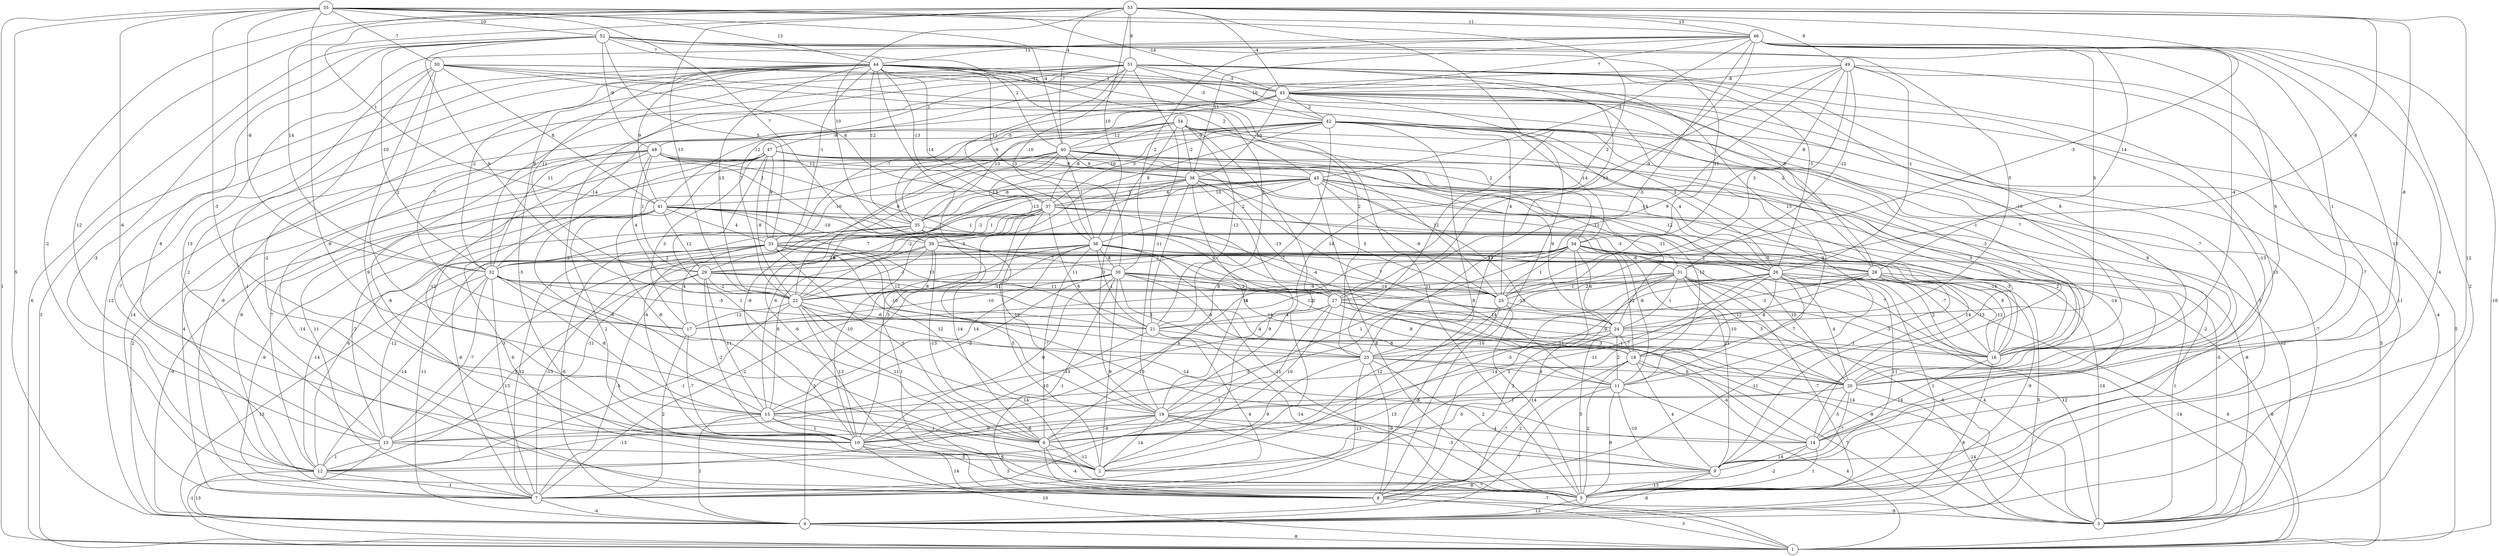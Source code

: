 graph { 
	 fontname="Helvetica,Arial,sans-serif" 
	 node [shape = circle]; 
	 55 -- 1 [label = "1"];
	 55 -- 2 [label = "-9"];
	 55 -- 4 [label = "5"];
	 55 -- 10 [label = "-6"];
	 55 -- 15 [label = "-3"];
	 55 -- 27 [label = "2"];
	 55 -- 32 [label = "-8"];
	 55 -- 39 [label = "7"];
	 55 -- 40 [label = "-4"];
	 55 -- 43 [label = "-14"];
	 55 -- 44 [label = "13"];
	 55 -- 46 [label = "11"];
	 55 -- 50 [label = "-7"];
	 55 -- 52 [label = "10"];
	 54 -- 2 [label = "2"];
	 54 -- 3 [label = "-7"];
	 54 -- 7 [label = "14"];
	 54 -- 19 [label = "3"];
	 54 -- 20 [label = "3"];
	 54 -- 21 [label = "-12"];
	 54 -- 34 [label = "2"];
	 54 -- 35 [label = "13"];
	 54 -- 37 [label = "-8"];
	 54 -- 38 [label = "-2"];
	 54 -- 40 [label = "-12"];
	 54 -- 47 [label = "-9"];
	 53 -- 5 [label = "12"];
	 53 -- 12 [label = "-2"];
	 53 -- 13 [label = "12"];
	 53 -- 20 [label = "-8"];
	 53 -- 22 [label = "13"];
	 53 -- 23 [label = "7"];
	 53 -- 25 [label = "-3"];
	 53 -- 31 [label = "-8"];
	 53 -- 32 [label = "14"];
	 53 -- 36 [label = "10"];
	 53 -- 39 [label = "10"];
	 53 -- 40 [label = "-7"];
	 53 -- 41 [label = "1"];
	 53 -- 43 [label = "-4"];
	 53 -- 46 [label = "13"];
	 53 -- 49 [label = "8"];
	 53 -- 51 [label = "8"];
	 52 -- 1 [label = "6"];
	 52 -- 12 [label = "-3"];
	 52 -- 13 [label = "8"];
	 52 -- 20 [label = "6"];
	 52 -- 22 [label = "9"];
	 52 -- 24 [label = "5"];
	 52 -- 25 [label = "11"];
	 52 -- 32 [label = "-10"];
	 52 -- 33 [label = "5"];
	 52 -- 40 [label = "2"];
	 52 -- 44 [label = "7"];
	 52 -- 48 [label = "-9"];
	 52 -- 51 [label = "4"];
	 51 -- 6 [label = "-2"];
	 51 -- 9 [label = "13"];
	 51 -- 12 [label = "2"];
	 51 -- 14 [label = "-13"];
	 51 -- 16 [label = "8"];
	 51 -- 17 [label = "7"];
	 51 -- 18 [label = "13"];
	 51 -- 19 [label = "-11"];
	 51 -- 22 [label = "7"];
	 51 -- 26 [label = "-5"];
	 51 -- 27 [label = "-13"];
	 51 -- 32 [label = "8"];
	 51 -- 36 [label = "-10"];
	 51 -- 37 [label = "11"];
	 51 -- 42 [label = "10"];
	 51 -- 43 [label = "-3"];
	 51 -- 48 [label = "1"];
	 50 -- 2 [label = "9"];
	 50 -- 8 [label = "-7"];
	 50 -- 9 [label = "7"];
	 50 -- 10 [label = "-2"];
	 50 -- 17 [label = "2"];
	 50 -- 20 [label = "7"];
	 50 -- 37 [label = "6"];
	 50 -- 41 [label = "8"];
	 50 -- 43 [label = "-11"];
	 50 -- 45 [label = "2"];
	 49 -- 4 [label = "11"];
	 49 -- 9 [label = "-7"];
	 49 -- 19 [label = "14"];
	 49 -- 23 [label = "9"];
	 49 -- 25 [label = "3"];
	 49 -- 26 [label = "-1"];
	 49 -- 31 [label = "-12"];
	 49 -- 34 [label = "-8"];
	 49 -- 35 [label = "-5"];
	 49 -- 43 [label = "-8"];
	 48 -- 3 [label = "12"];
	 48 -- 4 [label = "2"];
	 48 -- 8 [label = "-14"];
	 48 -- 10 [label = "-8"];
	 48 -- 11 [label = "7"];
	 48 -- 15 [label = "-12"];
	 48 -- 22 [label = "4"];
	 48 -- 27 [label = "1"];
	 48 -- 29 [label = "1"];
	 48 -- 35 [label = "1"];
	 48 -- 38 [label = "12"];
	 47 -- 2 [label = "-8"];
	 47 -- 6 [label = "1"];
	 47 -- 7 [label = "4"];
	 47 -- 12 [label = "-8"];
	 47 -- 15 [label = "7"];
	 47 -- 17 [label = "3"];
	 47 -- 22 [label = "-8"];
	 47 -- 24 [label = "9"];
	 47 -- 25 [label = "12"];
	 47 -- 26 [label = "-14"];
	 47 -- 33 [label = "9"];
	 47 -- 45 [label = "9"];
	 46 -- 1 [label = "-10"];
	 46 -- 3 [label = "2"];
	 46 -- 5 [label = "4"];
	 46 -- 13 [label = "13"];
	 46 -- 14 [label = "13"];
	 46 -- 16 [label = "-4"];
	 46 -- 20 [label = "1"];
	 46 -- 23 [label = "-3"];
	 46 -- 24 [label = "5"];
	 46 -- 27 [label = "-9"];
	 46 -- 28 [label = "14"];
	 46 -- 30 [label = "-2"];
	 46 -- 38 [label = "11"];
	 46 -- 43 [label = "7"];
	 46 -- 44 [label = "13"];
	 46 -- 45 [label = "-5"];
	 45 -- 3 [label = "-8"];
	 45 -- 5 [label = "8"];
	 45 -- 10 [label = "-4"];
	 45 -- 14 [label = "14"];
	 45 -- 18 [label = "-12"];
	 45 -- 24 [label = "2"];
	 45 -- 25 [label = "-9"];
	 45 -- 26 [label = "-12"];
	 45 -- 33 [label = "-13"];
	 45 -- 35 [label = "6"];
	 45 -- 36 [label = "2"];
	 45 -- 37 [label = "10"];
	 45 -- 41 [label = "-13"];
	 44 -- 1 [label = "3"];
	 44 -- 2 [label = "-3"];
	 44 -- 4 [label = "-12"];
	 44 -- 5 [label = "11"];
	 44 -- 8 [label = "-1"];
	 44 -- 16 [label = "-10"];
	 44 -- 19 [label = "-5"];
	 44 -- 21 [label = "2"];
	 44 -- 22 [label = "13"];
	 44 -- 23 [label = "2"];
	 44 -- 28 [label = "-6"];
	 44 -- 29 [label = "-11"];
	 44 -- 30 [label = "-3"];
	 44 -- 32 [label = "-2"];
	 44 -- 33 [label = "-1"];
	 44 -- 35 [label = "12"];
	 44 -- 36 [label = "-14"];
	 44 -- 37 [label = "-13"];
	 44 -- 41 [label = "9"];
	 44 -- 42 [label = "-3"];
	 44 -- 43 [label = "1"];
	 43 -- 1 [label = "5"];
	 43 -- 3 [label = "-4"];
	 43 -- 5 [label = "-5"];
	 43 -- 7 [label = "-8"];
	 43 -- 8 [label = "-13"];
	 43 -- 16 [label = "-1"];
	 43 -- 20 [label = "-7"];
	 43 -- 28 [label = "-2"];
	 43 -- 32 [label = "11"];
	 43 -- 33 [label = "-7"];
	 43 -- 35 [label = "-9"];
	 43 -- 38 [label = "10"];
	 43 -- 41 [label = "-12"];
	 43 -- 42 [label = "2"];
	 42 -- 1 [label = "5"];
	 42 -- 2 [label = "8"];
	 42 -- 6 [label = "8"];
	 42 -- 11 [label = "-9"];
	 42 -- 16 [label = "-3"];
	 42 -- 20 [label = "9"];
	 42 -- 22 [label = "6"];
	 42 -- 25 [label = "4"];
	 42 -- 26 [label = "3"];
	 42 -- 32 [label = "-14"];
	 42 -- 34 [label = "-14"];
	 42 -- 35 [label = "10"];
	 42 -- 37 [label = "3"];
	 42 -- 39 [label = "8"];
	 42 -- 40 [label = "-9"];
	 41 -- 4 [label = "-9"];
	 41 -- 7 [label = "-9"];
	 41 -- 8 [label = "6"];
	 41 -- 10 [label = "2"];
	 41 -- 13 [label = "-7"];
	 41 -- 16 [label = "-3"];
	 41 -- 21 [label = "13"];
	 41 -- 25 [label = "-7"];
	 41 -- 27 [label = "9"];
	 41 -- 29 [label = "12"];
	 41 -- 33 [label = "4"];
	 41 -- 39 [label = "-10"];
	 40 -- 5 [label = "-2"];
	 40 -- 7 [label = "11"];
	 40 -- 8 [label = "-6"];
	 40 -- 9 [label = "-13"];
	 40 -- 10 [label = "-9"];
	 40 -- 12 [label = "7"];
	 40 -- 14 [label = "-14"];
	 40 -- 22 [label = "-2"];
	 40 -- 24 [label = "-11"];
	 40 -- 26 [label = "4"];
	 40 -- 29 [label = "-10"];
	 40 -- 36 [label = "1"];
	 40 -- 38 [label = "9"];
	 39 -- 6 [label = "-13"];
	 39 -- 7 [label = "-13"];
	 39 -- 8 [label = "1"];
	 39 -- 14 [label = "-1"];
	 39 -- 15 [label = "6"];
	 39 -- 16 [label = "-7"];
	 39 -- 22 [label = "-1"];
	 39 -- 28 [label = "-8"];
	 39 -- 30 [label = "7"];
	 38 -- 2 [label = "9"];
	 38 -- 3 [label = "-5"];
	 38 -- 10 [label = "3"];
	 38 -- 15 [label = "6"];
	 38 -- 19 [label = "-4"];
	 38 -- 21 [label = "7"];
	 38 -- 25 [label = "5"];
	 38 -- 27 [label = "-13"];
	 38 -- 31 [label = "-12"];
	 38 -- 35 [label = "-8"];
	 38 -- 37 [label = "5"];
	 37 -- 2 [label = "5"];
	 37 -- 4 [label = "-11"];
	 37 -- 6 [label = "-14"];
	 37 -- 10 [label = "-10"];
	 37 -- 16 [label = "2"];
	 37 -- 23 [label = "6"];
	 37 -- 24 [label = "-4"];
	 37 -- 29 [label = "-2"];
	 37 -- 31 [label = "-3"];
	 37 -- 32 [label = "7"];
	 37 -- 33 [label = "1"];
	 36 -- 3 [label = "-14"];
	 36 -- 4 [label = "3"];
	 36 -- 5 [label = "-11"];
	 36 -- 6 [label = "-7"];
	 36 -- 7 [label = "-2"];
	 36 -- 11 [label = "14"];
	 36 -- 13 [label = "-3"];
	 36 -- 15 [label = "14"];
	 36 -- 20 [label = "10"];
	 36 -- 21 [label = "-1"];
	 36 -- 30 [label = "8"];
	 36 -- 32 [label = "13"];
	 35 -- 4 [label = "-6"];
	 35 -- 7 [label = "-6"];
	 35 -- 9 [label = "11"];
	 35 -- 11 [label = "-8"];
	 35 -- 12 [label = "6"];
	 35 -- 16 [label = "-14"];
	 35 -- 19 [label = "-12"];
	 35 -- 22 [label = "-9"];
	 34 -- 3 [label = "1"];
	 34 -- 8 [label = "-14"];
	 34 -- 10 [label = "4"];
	 34 -- 13 [label = "-11"];
	 34 -- 16 [label = "9"];
	 34 -- 18 [label = "12"];
	 34 -- 19 [label = "1"];
	 34 -- 22 [label = "11"];
	 34 -- 24 [label = "6"];
	 34 -- 25 [label = "1"];
	 34 -- 26 [label = "-2"];
	 34 -- 28 [label = "-5"];
	 34 -- 29 [label = "2"];
	 33 -- 6 [label = "5"];
	 33 -- 7 [label = "12"];
	 33 -- 12 [label = "-14"];
	 33 -- 13 [label = "-12"];
	 33 -- 16 [label = "7"];
	 33 -- 17 [label = "4"];
	 33 -- 19 [label = "12"];
	 33 -- 21 [label = "12"];
	 33 -- 23 [label = "-10"];
	 33 -- 28 [label = "13"];
	 33 -- 32 [label = "2"];
	 32 -- 1 [label = "13"];
	 32 -- 7 [label = "13"];
	 32 -- 9 [label = "13"];
	 32 -- 12 [label = "-14"];
	 32 -- 13 [label = "-7"];
	 32 -- 15 [label = "-8"];
	 32 -- 20 [label = "-4"];
	 32 -- 21 [label = "-5"];
	 32 -- 23 [label = "-6"];
	 31 -- 1 [label = "-14"];
	 31 -- 4 [label = "-6"];
	 31 -- 5 [label = "-7"];
	 31 -- 6 [label = "-5"];
	 31 -- 8 [label = "2"];
	 31 -- 11 [label = "-10"];
	 31 -- 12 [label = "-5"];
	 31 -- 17 [label = "11"];
	 31 -- 20 [label = "3"];
	 31 -- 24 [label = "1"];
	 31 -- 25 [label = "-1"];
	 30 -- 2 [label = "9"];
	 30 -- 3 [label = "4"];
	 30 -- 8 [label = "-1"];
	 30 -- 10 [label = "-9"];
	 30 -- 15 [label = "-2"];
	 30 -- 17 [label = "-10"];
	 30 -- 18 [label = "-8"];
	 30 -- 20 [label = "-8"];
	 30 -- 22 [label = "-11"];
	 30 -- 23 [label = "3"];
	 30 -- 25 [label = "-14"];
	 30 -- 27 [label = "2"];
	 29 -- 3 [label = "14"];
	 29 -- 7 [label = "-5"];
	 29 -- 10 [label = "-2"];
	 29 -- 12 [label = "8"];
	 29 -- 15 [label = "11"];
	 29 -- 22 [label = "-2"];
	 29 -- 25 [label = "-11"];
	 29 -- 27 [label = "8"];
	 28 -- 1 [label = "8"];
	 28 -- 4 [label = "5"];
	 28 -- 5 [label = "-9"];
	 28 -- 7 [label = "-11"];
	 28 -- 16 [label = "-12"];
	 28 -- 21 [label = "-3"];
	 28 -- 23 [label = "-12"];
	 28 -- 27 [label = "-2"];
	 27 -- 3 [label = "-8"];
	 27 -- 6 [label = "10"];
	 27 -- 7 [label = "1"];
	 27 -- 13 [label = "-13"];
	 27 -- 16 [label = "-9"];
	 27 -- 20 [label = "3"];
	 27 -- 21 [label = "-4"];
	 27 -- 24 [label = "14"];
	 26 -- 1 [label = "6"];
	 26 -- 2 [label = "3"];
	 26 -- 3 [label = "12"];
	 26 -- 5 [label = "1"];
	 26 -- 9 [label = "11"];
	 26 -- 10 [label = "-11"];
	 26 -- 11 [label = "-7"];
	 26 -- 15 [label = "11"];
	 26 -- 16 [label = "2"];
	 26 -- 17 [label = "12"];
	 26 -- 18 [label = "-8"];
	 26 -- 20 [label = "4"];
	 26 -- 22 [label = "-9"];
	 25 -- 5 [label = "-14"];
	 25 -- 6 [label = "12"];
	 25 -- 7 [label = "-1"];
	 25 -- 16 [label = "-3"];
	 24 -- 4 [label = "-7"];
	 24 -- 5 [label = "5"];
	 24 -- 11 [label = "2"];
	 24 -- 16 [label = "-1"];
	 24 -- 18 [label = "-7"];
	 24 -- 23 [label = "-10"];
	 23 -- 7 [label = "-13"];
	 23 -- 8 [label = "-9"];
	 23 -- 9 [label = "2"];
	 23 -- 11 [label = "9"];
	 23 -- 12 [label = "9"];
	 23 -- 20 [label = "6"];
	 22 -- 5 [label = "14"];
	 22 -- 6 [label = "11"];
	 22 -- 10 [label = "13"];
	 22 -- 12 [label = "-1"];
	 22 -- 14 [label = "-14"];
	 22 -- 17 [label = "-12"];
	 22 -- 21 [label = "-6"];
	 21 -- 5 [label = "-14"];
	 21 -- 7 [label = "4"];
	 21 -- 10 [label = "-10"];
	 21 -- 18 [label = "8"];
	 20 -- 3 [label = "-14"];
	 20 -- 9 [label = "-7"];
	 20 -- 14 [label = "5"];
	 20 -- 15 [label = "-3"];
	 20 -- 19 [label = "-1"];
	 19 -- 1 [label = "7"];
	 19 -- 2 [label = "14"];
	 19 -- 6 [label = "-9"];
	 19 -- 9 [label = "-3"];
	 19 -- 10 [label = "-6"];
	 19 -- 13 [label = "9"];
	 19 -- 14 [label = "-4"];
	 18 -- 2 [label = "6"];
	 18 -- 3 [label = "7"];
	 18 -- 5 [label = "2"];
	 18 -- 8 [label = "-2"];
	 18 -- 9 [label = "4"];
	 18 -- 14 [label = "-4"];
	 17 -- 7 [label = "2"];
	 17 -- 10 [label = "-7"];
	 16 -- 4 [label = "8"];
	 16 -- 14 [label = "14"];
	 15 -- 4 [label = "1"];
	 15 -- 5 [label = "6"];
	 15 -- 6 [label = "1"];
	 15 -- 10 [label = "1"];
	 15 -- 12 [label = "-13"];
	 14 -- 5 [label = "1"];
	 14 -- 8 [label = "-2"];
	 14 -- 9 [label = "14"];
	 13 -- 1 [label = "-1"];
	 13 -- 2 [label = "-5"];
	 13 -- 12 [label = "1"];
	 12 -- 4 [label = "13"];
	 12 -- 7 [label = "-1"];
	 11 -- 1 [label = "4"];
	 11 -- 4 [label = "7"];
	 11 -- 5 [label = "9"];
	 11 -- 6 [label = "13"];
	 11 -- 9 [label = "-10"];
	 10 -- 1 [label = "10"];
	 10 -- 5 [label = "3"];
	 10 -- 8 [label = "14"];
	 9 -- 4 [label = "-6"];
	 9 -- 5 [label = "-13"];
	 9 -- 8 [label = "-8"];
	 8 -- 1 [label = "3"];
	 8 -- 3 [label = "-9"];
	 7 -- 4 [label = "-4"];
	 6 -- 1 [label = "-7"];
	 6 -- 2 [label = "-12"];
	 6 -- 5 [label = "-4"];
	 5 -- 4 [label = "13"];
	 4 -- 1 [label = "-8"];
	 1;
	 2;
	 3;
	 4;
	 5;
	 6;
	 7;
	 8;
	 9;
	 10;
	 11;
	 12;
	 13;
	 14;
	 15;
	 16;
	 17;
	 18;
	 19;
	 20;
	 21;
	 22;
	 23;
	 24;
	 25;
	 26;
	 27;
	 28;
	 29;
	 30;
	 31;
	 32;
	 33;
	 34;
	 35;
	 36;
	 37;
	 38;
	 39;
	 40;
	 41;
	 42;
	 43;
	 44;
	 45;
	 46;
	 47;
	 48;
	 49;
	 50;
	 51;
	 52;
	 53;
	 54;
	 55;
}
